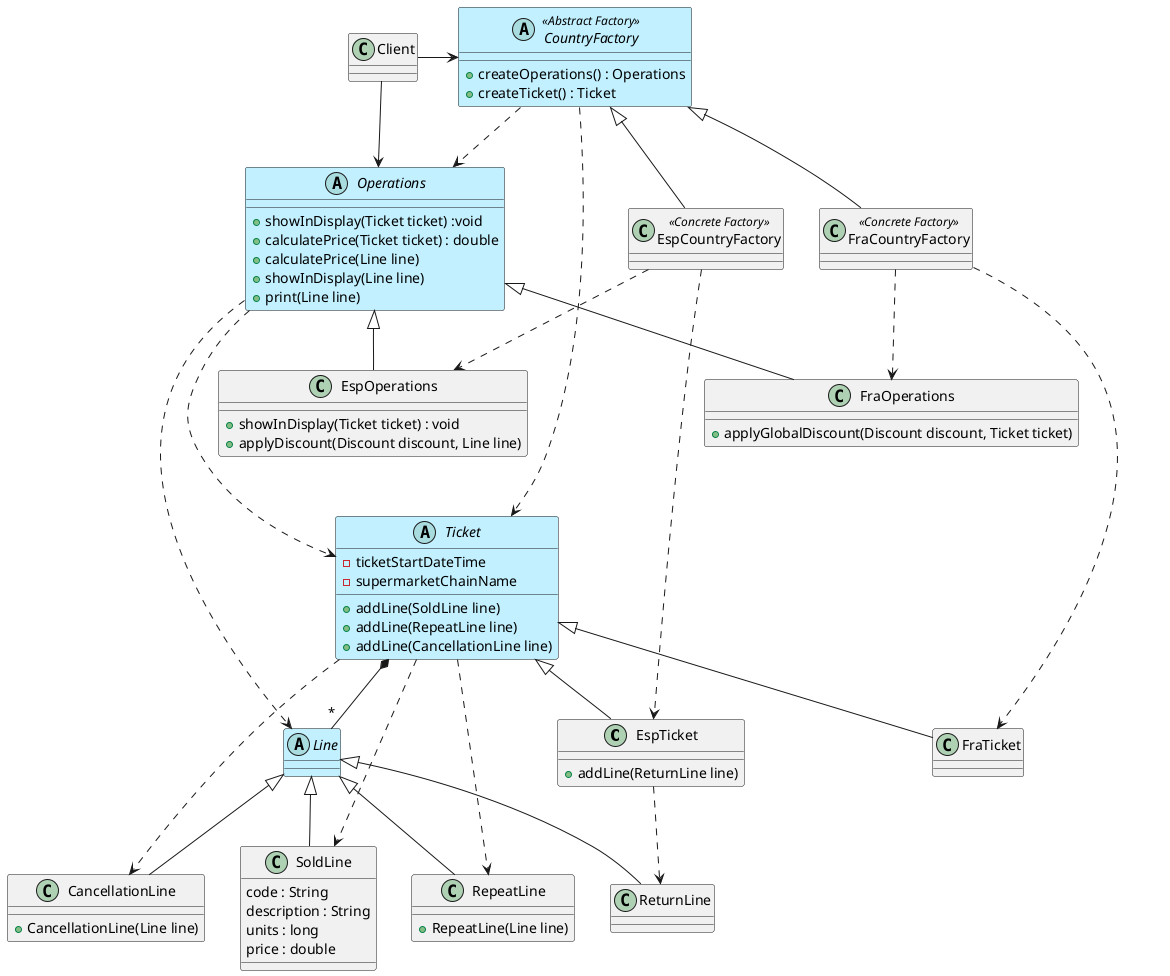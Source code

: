 @startuml
class EspTicket  {
    + addLine(ReturnLine line)
}
class FraTicket

abstract Ticket #APPLICATION {
    - ticketStartDateTime
    - supermarketChainName
    + addLine(SoldLine line)
    + addLine(RepeatLine line)
    + addLine(CancellationLine line)
}

abstract Line #APPLICATION {
}
class SoldLine {
    code : String
    description : String
    units : long
    price : double
}
class RepeatLine {
    + RepeatLine(Line line)
}
class CancellationLine {
    + CancellationLine(Line line)
}
class ReturnLine

abstract CountryFactory <<Abstract Factory>> #APPLICATION{
    + createOperations() : Operations
    + createTicket() : Ticket
}
class EspCountryFactory <<Concrete Factory>>
class FraCountryFactory <<Concrete Factory>>
abstract Operations #APPLICATION {
    + showInDisplay(Ticket ticket) :void
    + calculatePrice(Ticket ticket) : double
    + calculatePrice(Line line)
    + showInDisplay(Line line)
    + print(Line line)
}
class EspOperations {
    + showInDisplay(Ticket ticket) : void
    + applyDiscount(Discount discount, Line line)
}
class FraOperations {
    + applyGlobalDiscount(Discount discount, Ticket ticket)
}


'-----------------------------------------------

Ticket *-- "*" Line
Ticket ..> RepeatLine
Ticket ..> SoldLine
Ticket ..> CancellationLine
EspTicket ..> ReturnLine

EspTicket -up-|> Ticket
FraTicket -up-|> Ticket

SoldLine -up-|> Line
RepeatLine -up-|> Line
CancellationLine -up-|> Line
ReturnLine -up-|> Line

EspCountryFactory -up-|> CountryFactory
FraCountryFactory -up-|> CountryFactory

EspOperations -up-|> Operations
FraOperations -up-|> Operations

CountryFactory ..> Operations
CountryFactory ..> Ticket
Operations ...> Ticket
Operations ..> Line
EspCountryFactory ..> EspOperations
EspCountryFactory ..> EspTicket
FraCountryFactory ..> FraOperations
FraCountryFactory ..> FraTicket

Client -right-> CountryFactory
Client --> Operations
@enduml

